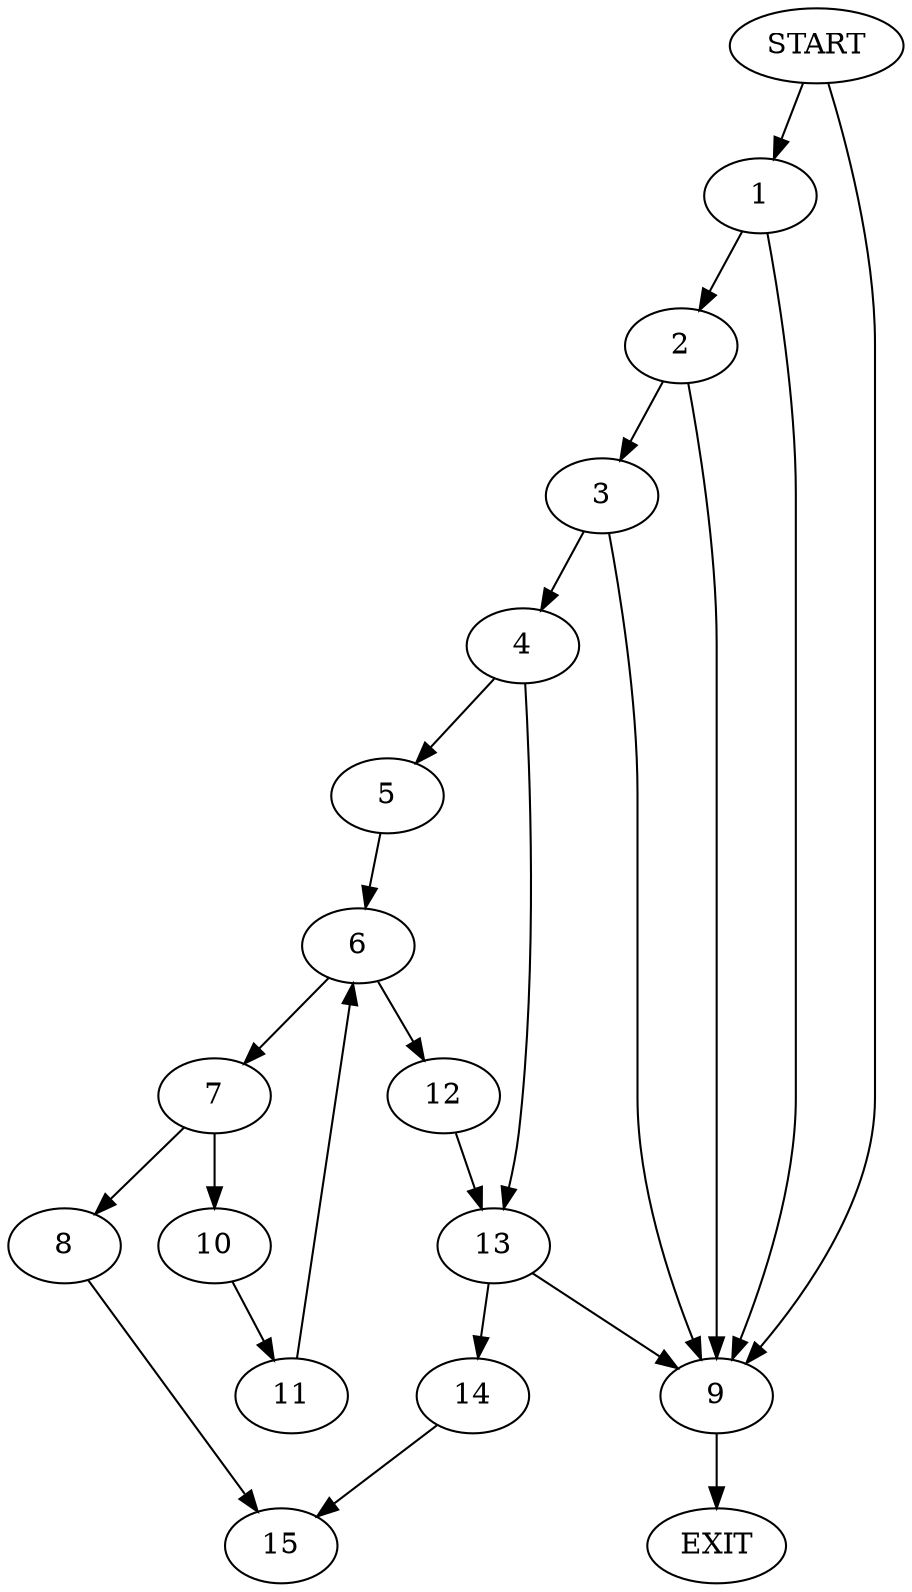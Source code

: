digraph { 
0 [label="START"];
1;
2;
3;
4;
5;
6;
7;
8;
9;
10;
11;
12;
13;
14;
15;
16[label="EXIT"];
0 -> 1;
0 -> 9;
1 -> 2;
1 -> 9;
2 -> 3;
2 -> 9;
3 -> 4;
3 -> 9;
4 -> 5;
4 -> 13;
5 -> 6;
6 -> 7;
6 -> 12;
7 -> 8;
7 -> 10;
8 -> 15;
9 -> 16;
10 -> 11;
11 -> 6;
12 -> 13;
13 -> 14;
13 -> 9;
14 -> 15;
}